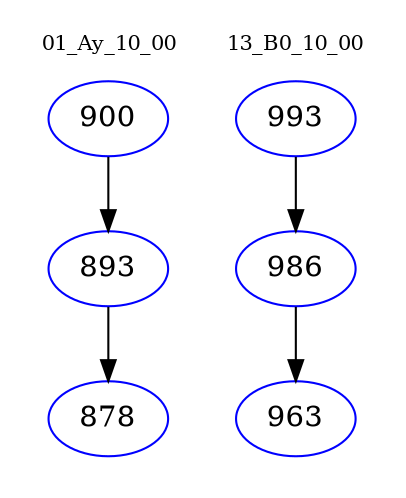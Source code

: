 digraph{
subgraph cluster_0 {
color = white
label = "01_Ay_10_00";
fontsize=10;
T0_900 [label="900", color="blue"]
T0_900 -> T0_893 [color="black"]
T0_893 [label="893", color="blue"]
T0_893 -> T0_878 [color="black"]
T0_878 [label="878", color="blue"]
}
subgraph cluster_1 {
color = white
label = "13_B0_10_00";
fontsize=10;
T1_993 [label="993", color="blue"]
T1_993 -> T1_986 [color="black"]
T1_986 [label="986", color="blue"]
T1_986 -> T1_963 [color="black"]
T1_963 [label="963", color="blue"]
}
}
